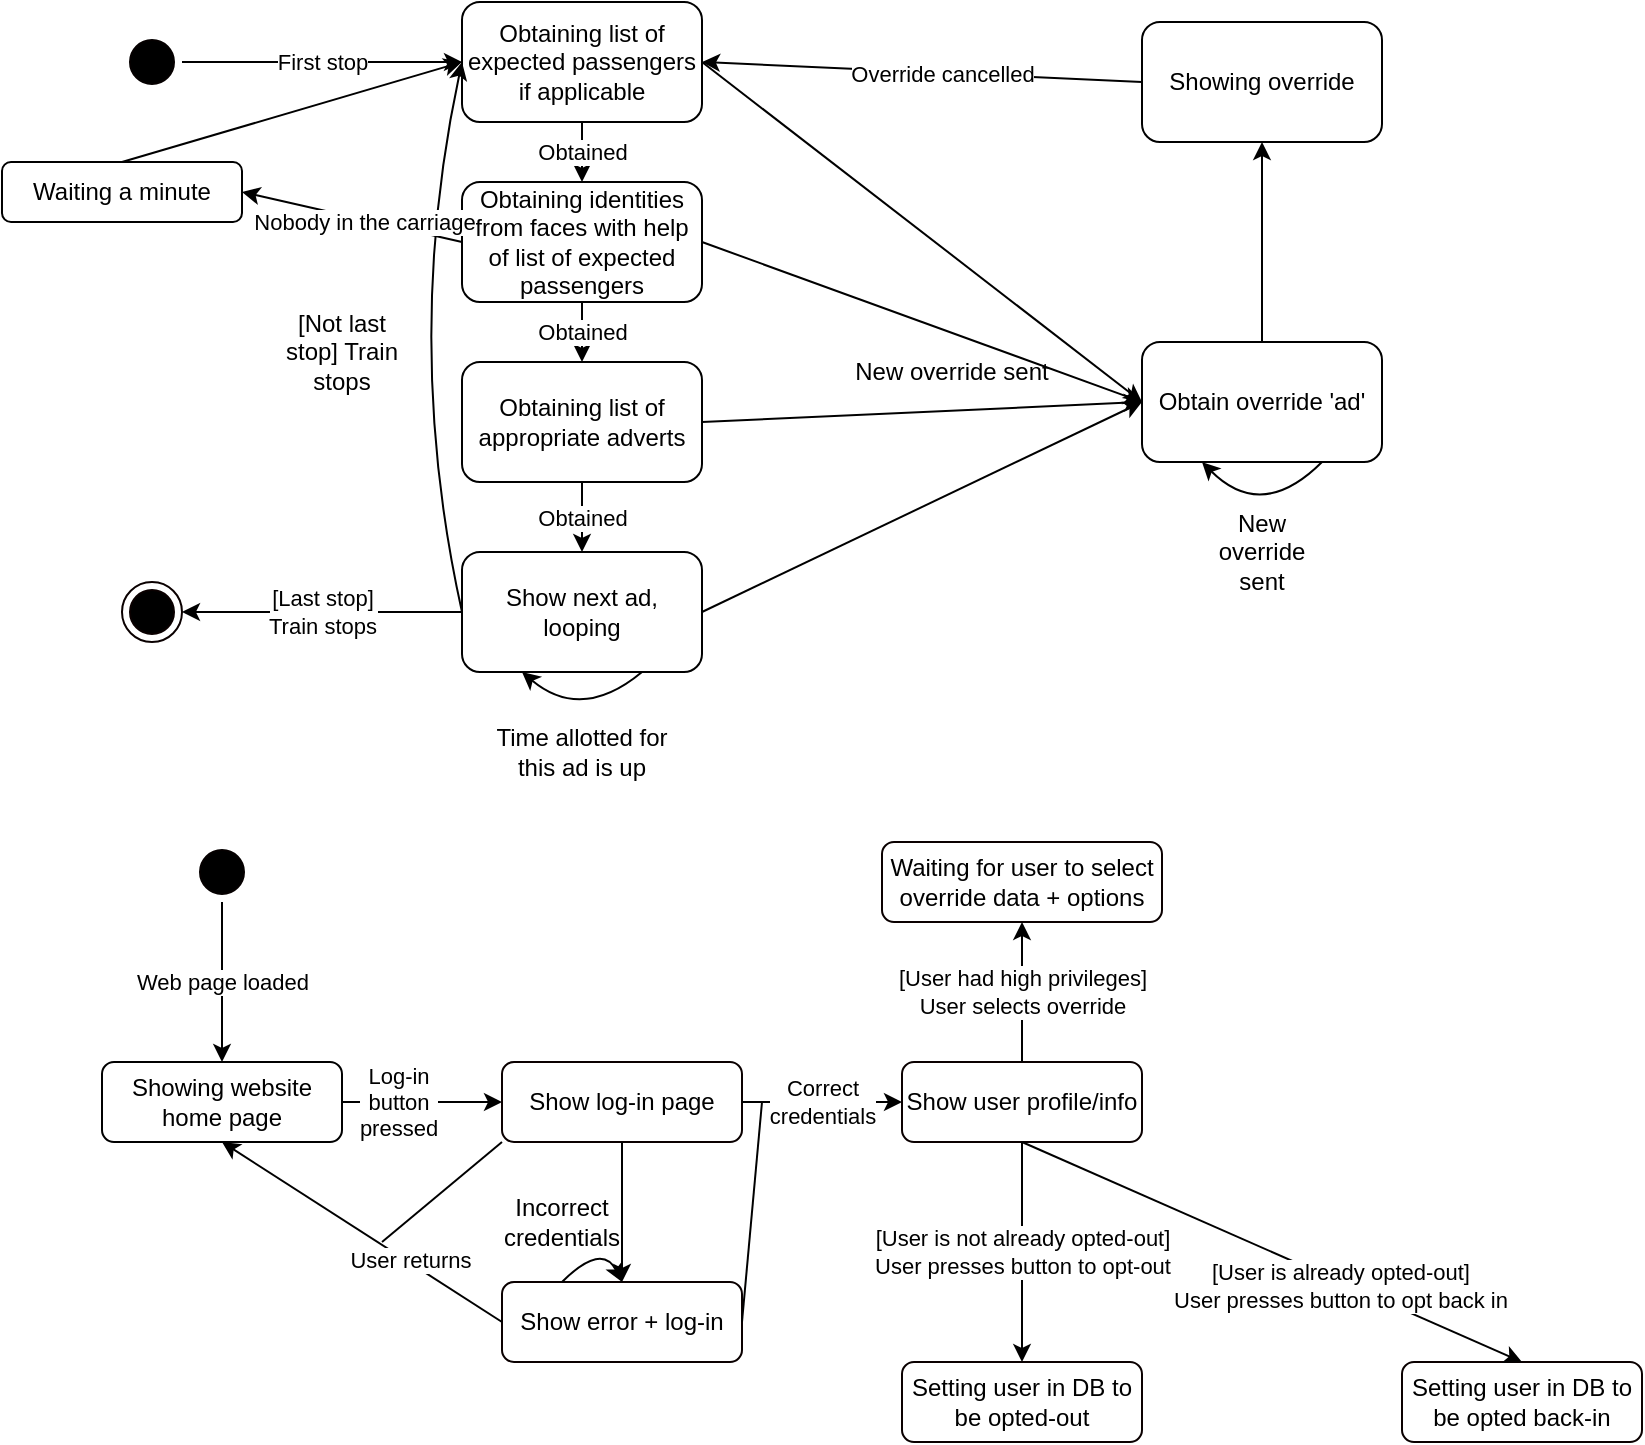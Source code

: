 <mxfile version="20.5.3" type="github">
  <diagram name="Page-1" id="58cdce13-f638-feb5-8d6f-7d28b1aa9fa0">
    <mxGraphModel dx="628" dy="323" grid="1" gridSize="10" guides="1" tooltips="1" connect="1" arrows="1" fold="1" page="1" pageScale="1" pageWidth="1100" pageHeight="850" background="none" math="0" shadow="0">
      <root>
        <mxCell id="0" />
        <mxCell id="1" parent="0" />
        <mxCell id="382b91b5511bd0f7-1" value="" style="ellipse;html=1;shape=startState;fillColor=#000000;strokeColor=#050000;rounded=1;shadow=0;comic=0;labelBackgroundColor=none;fontFamily=Verdana;fontSize=12;fontColor=#000000;align=center;direction=south;" parent="1" vertex="1">
          <mxGeometry x="130" y="165" width="30" height="30" as="geometry" />
        </mxCell>
        <mxCell id="24f968d109e7d6b4-3" value="" style="ellipse;html=1;shape=endState;fillColor=#000000;strokeColor=#0A0000;rounded=1;shadow=0;comic=0;labelBackgroundColor=none;fontFamily=Verdana;fontSize=12;fontColor=#000000;align=center;" parent="1" vertex="1">
          <mxGeometry x="130" y="440" width="30" height="30" as="geometry" />
        </mxCell>
        <mxCell id="vXc-Iob4BYpX87dnZWdg-1" value="&lt;div&gt;Obtaining list of expected passengers if applicable&lt;/div&gt;" style="rounded=1;whiteSpace=wrap;html=1;" vertex="1" parent="1">
          <mxGeometry x="300" y="150" width="120" height="60" as="geometry" />
        </mxCell>
        <mxCell id="vXc-Iob4BYpX87dnZWdg-2" value="Obtaining identities from faces with help of list of expected passengers" style="rounded=1;whiteSpace=wrap;html=1;" vertex="1" parent="1">
          <mxGeometry x="300" y="240" width="120" height="60" as="geometry" />
        </mxCell>
        <mxCell id="vXc-Iob4BYpX87dnZWdg-3" value="Obtained" style="endArrow=classic;html=1;rounded=0;exitX=0.5;exitY=1;exitDx=0;exitDy=0;" edge="1" parent="1" source="vXc-Iob4BYpX87dnZWdg-1" target="vXc-Iob4BYpX87dnZWdg-2">
          <mxGeometry width="50" height="50" relative="1" as="geometry">
            <mxPoint x="360" y="250" as="sourcePoint" />
            <mxPoint x="410" y="200" as="targetPoint" />
          </mxGeometry>
        </mxCell>
        <mxCell id="vXc-Iob4BYpX87dnZWdg-4" value="Obtaining list of appropriate adverts" style="rounded=1;whiteSpace=wrap;html=1;" vertex="1" parent="1">
          <mxGeometry x="300" y="330" width="120" height="60" as="geometry" />
        </mxCell>
        <mxCell id="vXc-Iob4BYpX87dnZWdg-5" value="Obtained" style="endArrow=classic;html=1;rounded=0;exitX=0.5;exitY=1;exitDx=0;exitDy=0;entryX=0.5;entryY=0;entryDx=0;entryDy=0;" edge="1" parent="1" source="vXc-Iob4BYpX87dnZWdg-2" target="vXc-Iob4BYpX87dnZWdg-4">
          <mxGeometry width="50" height="50" relative="1" as="geometry">
            <mxPoint x="350" y="350" as="sourcePoint" />
            <mxPoint x="400" y="300" as="targetPoint" />
          </mxGeometry>
        </mxCell>
        <mxCell id="vXc-Iob4BYpX87dnZWdg-6" value="Show next ad, looping" style="rounded=1;whiteSpace=wrap;html=1;" vertex="1" parent="1">
          <mxGeometry x="300" y="425" width="120" height="60" as="geometry" />
        </mxCell>
        <mxCell id="vXc-Iob4BYpX87dnZWdg-7" value="Showing override" style="rounded=1;whiteSpace=wrap;html=1;" vertex="1" parent="1">
          <mxGeometry x="640" y="160" width="120" height="60" as="geometry" />
        </mxCell>
        <mxCell id="vXc-Iob4BYpX87dnZWdg-8" value="Obtain override &#39;ad&#39;" style="rounded=1;whiteSpace=wrap;html=1;" vertex="1" parent="1">
          <mxGeometry x="640" y="320" width="120" height="60" as="geometry" />
        </mxCell>
        <mxCell id="vXc-Iob4BYpX87dnZWdg-9" value="" style="endArrow=classic;html=1;exitX=0.75;exitY=1;exitDx=0;exitDy=0;entryX=0.25;entryY=1;entryDx=0;entryDy=0;curved=1;" edge="1" parent="1" source="vXc-Iob4BYpX87dnZWdg-6" target="vXc-Iob4BYpX87dnZWdg-6">
          <mxGeometry width="50" height="50" relative="1" as="geometry">
            <mxPoint x="490" y="340" as="sourcePoint" />
            <mxPoint x="540" y="290" as="targetPoint" />
            <Array as="points">
              <mxPoint x="360" y="510" />
            </Array>
          </mxGeometry>
        </mxCell>
        <mxCell id="vXc-Iob4BYpX87dnZWdg-10" value="Time allotted for this ad is up" style="text;html=1;strokeColor=none;fillColor=none;align=center;verticalAlign=middle;whiteSpace=wrap;rounded=0;" vertex="1" parent="1">
          <mxGeometry x="310" y="510" width="100" height="30" as="geometry" />
        </mxCell>
        <mxCell id="vXc-Iob4BYpX87dnZWdg-11" value="" style="endArrow=classic;html=1;curved=1;exitX=0;exitY=0.5;exitDx=0;exitDy=0;entryX=0;entryY=0.5;entryDx=0;entryDy=0;" edge="1" parent="1" source="vXc-Iob4BYpX87dnZWdg-6" target="vXc-Iob4BYpX87dnZWdg-1">
          <mxGeometry width="50" height="50" relative="1" as="geometry">
            <mxPoint x="490" y="370" as="sourcePoint" />
            <mxPoint x="540" y="320" as="targetPoint" />
            <Array as="points">
              <mxPoint x="270" y="320" />
            </Array>
          </mxGeometry>
        </mxCell>
        <mxCell id="vXc-Iob4BYpX87dnZWdg-12" value="[Not last stop] Train stops" style="text;html=1;strokeColor=none;fillColor=none;align=center;verticalAlign=middle;whiteSpace=wrap;rounded=0;" vertex="1" parent="1">
          <mxGeometry x="210" y="300" width="60" height="50" as="geometry" />
        </mxCell>
        <mxCell id="vXc-Iob4BYpX87dnZWdg-13" value="" style="endArrow=classic;html=1;curved=1;exitX=1;exitY=0.5;exitDx=0;exitDy=0;entryX=0;entryY=0.5;entryDx=0;entryDy=0;" edge="1" parent="1" source="vXc-Iob4BYpX87dnZWdg-6" target="vXc-Iob4BYpX87dnZWdg-8">
          <mxGeometry width="50" height="50" relative="1" as="geometry">
            <mxPoint x="490" y="370" as="sourcePoint" />
            <mxPoint x="540" y="320" as="targetPoint" />
          </mxGeometry>
        </mxCell>
        <mxCell id="vXc-Iob4BYpX87dnZWdg-14" value="" style="endArrow=classic;html=1;curved=1;exitX=1;exitY=0.5;exitDx=0;exitDy=0;entryX=0;entryY=0.5;entryDx=0;entryDy=0;" edge="1" parent="1" source="vXc-Iob4BYpX87dnZWdg-4" target="vXc-Iob4BYpX87dnZWdg-8">
          <mxGeometry width="50" height="50" relative="1" as="geometry">
            <mxPoint x="490" y="370" as="sourcePoint" />
            <mxPoint x="540" y="320" as="targetPoint" />
          </mxGeometry>
        </mxCell>
        <mxCell id="vXc-Iob4BYpX87dnZWdg-15" value="Obtained" style="endArrow=classic;html=1;curved=1;exitX=0.5;exitY=1;exitDx=0;exitDy=0;" edge="1" parent="1" source="vXc-Iob4BYpX87dnZWdg-4" target="vXc-Iob4BYpX87dnZWdg-6">
          <mxGeometry width="50" height="50" relative="1" as="geometry">
            <mxPoint x="490" y="370" as="sourcePoint" />
            <mxPoint x="540" y="320" as="targetPoint" />
          </mxGeometry>
        </mxCell>
        <mxCell id="vXc-Iob4BYpX87dnZWdg-16" value="" style="endArrow=classic;html=1;curved=1;exitX=1;exitY=0.5;exitDx=0;exitDy=0;entryX=0;entryY=0.5;entryDx=0;entryDy=0;" edge="1" parent="1" source="vXc-Iob4BYpX87dnZWdg-2" target="vXc-Iob4BYpX87dnZWdg-8">
          <mxGeometry width="50" height="50" relative="1" as="geometry">
            <mxPoint x="490" y="370" as="sourcePoint" />
            <mxPoint x="540" y="320" as="targetPoint" />
          </mxGeometry>
        </mxCell>
        <mxCell id="vXc-Iob4BYpX87dnZWdg-17" value="" style="endArrow=classic;html=1;curved=1;exitX=1;exitY=0.5;exitDx=0;exitDy=0;entryX=0;entryY=0.5;entryDx=0;entryDy=0;" edge="1" parent="1" source="vXc-Iob4BYpX87dnZWdg-1" target="vXc-Iob4BYpX87dnZWdg-8">
          <mxGeometry width="50" height="50" relative="1" as="geometry">
            <mxPoint x="490" y="370" as="sourcePoint" />
            <mxPoint x="540" y="320" as="targetPoint" />
          </mxGeometry>
        </mxCell>
        <mxCell id="vXc-Iob4BYpX87dnZWdg-18" value="" style="endArrow=classic;html=1;curved=1;exitX=0.5;exitY=0;exitDx=0;exitDy=0;entryX=0.5;entryY=1;entryDx=0;entryDy=0;" edge="1" parent="1" source="vXc-Iob4BYpX87dnZWdg-8" target="vXc-Iob4BYpX87dnZWdg-7">
          <mxGeometry width="50" height="50" relative="1" as="geometry">
            <mxPoint x="490" y="370" as="sourcePoint" />
            <mxPoint x="540" y="320" as="targetPoint" />
          </mxGeometry>
        </mxCell>
        <mxCell id="vXc-Iob4BYpX87dnZWdg-19" value="New override sent" style="text;html=1;strokeColor=none;fillColor=none;align=center;verticalAlign=middle;whiteSpace=wrap;rounded=0;" vertex="1" parent="1">
          <mxGeometry x="490" y="320" width="110" height="30" as="geometry" />
        </mxCell>
        <mxCell id="vXc-Iob4BYpX87dnZWdg-20" value="" style="endArrow=classic;html=1;curved=1;exitX=0.75;exitY=1;exitDx=0;exitDy=0;entryX=0.25;entryY=1;entryDx=0;entryDy=0;" edge="1" parent="1" source="vXc-Iob4BYpX87dnZWdg-8" target="vXc-Iob4BYpX87dnZWdg-8">
          <mxGeometry width="50" height="50" relative="1" as="geometry">
            <mxPoint x="490" y="370" as="sourcePoint" />
            <mxPoint x="540" y="320" as="targetPoint" />
            <Array as="points">
              <mxPoint x="700" y="410" />
            </Array>
          </mxGeometry>
        </mxCell>
        <mxCell id="vXc-Iob4BYpX87dnZWdg-21" value="New override sent" style="text;html=1;strokeColor=none;fillColor=none;align=center;verticalAlign=middle;whiteSpace=wrap;rounded=0;" vertex="1" parent="1">
          <mxGeometry x="670" y="410" width="60" height="30" as="geometry" />
        </mxCell>
        <mxCell id="vXc-Iob4BYpX87dnZWdg-22" value="" style="endArrow=classic;html=1;curved=1;exitX=0;exitY=0.5;exitDx=0;exitDy=0;entryX=1;entryY=0.5;entryDx=0;entryDy=0;" edge="1" parent="1" source="vXc-Iob4BYpX87dnZWdg-7" target="vXc-Iob4BYpX87dnZWdg-1">
          <mxGeometry width="50" height="50" relative="1" as="geometry">
            <mxPoint x="490" y="370" as="sourcePoint" />
            <mxPoint x="540" y="320" as="targetPoint" />
          </mxGeometry>
        </mxCell>
        <mxCell id="vXc-Iob4BYpX87dnZWdg-23" value="Override cancelled" style="edgeLabel;html=1;align=center;verticalAlign=middle;resizable=0;points=[];" vertex="1" connectable="0" parent="vXc-Iob4BYpX87dnZWdg-22">
          <mxGeometry x="-0.091" relative="1" as="geometry">
            <mxPoint as="offset" />
          </mxGeometry>
        </mxCell>
        <mxCell id="vXc-Iob4BYpX87dnZWdg-27" value="First stop" style="endArrow=classic;html=1;curved=1;exitX=0.5;exitY=0;exitDx=0;exitDy=0;entryX=0;entryY=0.5;entryDx=0;entryDy=0;" edge="1" parent="1" source="382b91b5511bd0f7-1" target="vXc-Iob4BYpX87dnZWdg-1">
          <mxGeometry width="50" height="50" relative="1" as="geometry">
            <mxPoint x="490" y="370" as="sourcePoint" />
            <mxPoint x="540" y="320" as="targetPoint" />
          </mxGeometry>
        </mxCell>
        <mxCell id="vXc-Iob4BYpX87dnZWdg-28" value="&lt;div&gt;[Last stop]&lt;/div&gt;&lt;div&gt;Train stops&lt;/div&gt;" style="endArrow=classic;html=1;curved=1;entryX=1;entryY=0.5;entryDx=0;entryDy=0;exitX=0;exitY=0.5;exitDx=0;exitDy=0;" edge="1" parent="1" source="vXc-Iob4BYpX87dnZWdg-6" target="24f968d109e7d6b4-3">
          <mxGeometry width="50" height="50" relative="1" as="geometry">
            <mxPoint x="260" y="490" as="sourcePoint" />
            <mxPoint x="540" y="320" as="targetPoint" />
          </mxGeometry>
        </mxCell>
        <mxCell id="vXc-Iob4BYpX87dnZWdg-29" value="Waiting a minute" style="rounded=1;whiteSpace=wrap;html=1;" vertex="1" parent="1">
          <mxGeometry x="70" y="230" width="120" height="30" as="geometry" />
        </mxCell>
        <mxCell id="vXc-Iob4BYpX87dnZWdg-30" value="" style="endArrow=classic;html=1;curved=1;exitX=0;exitY=0.5;exitDx=0;exitDy=0;entryX=1;entryY=0.5;entryDx=0;entryDy=0;" edge="1" parent="1" source="vXc-Iob4BYpX87dnZWdg-2" target="vXc-Iob4BYpX87dnZWdg-29">
          <mxGeometry width="50" height="50" relative="1" as="geometry">
            <mxPoint x="490" y="370" as="sourcePoint" />
            <mxPoint x="540" y="320" as="targetPoint" />
          </mxGeometry>
        </mxCell>
        <mxCell id="vXc-Iob4BYpX87dnZWdg-31" value="Nobody in the carriage" style="edgeLabel;html=1;align=center;verticalAlign=middle;resizable=0;points=[];" vertex="1" connectable="0" parent="vXc-Iob4BYpX87dnZWdg-30">
          <mxGeometry x="-0.114" y="1" relative="1" as="geometry">
            <mxPoint as="offset" />
          </mxGeometry>
        </mxCell>
        <mxCell id="vXc-Iob4BYpX87dnZWdg-32" value="" style="endArrow=classic;html=1;curved=1;exitX=0.5;exitY=0;exitDx=0;exitDy=0;entryX=0;entryY=0.5;entryDx=0;entryDy=0;" edge="1" parent="1" source="vXc-Iob4BYpX87dnZWdg-29" target="vXc-Iob4BYpX87dnZWdg-1">
          <mxGeometry width="50" height="50" relative="1" as="geometry">
            <mxPoint x="490" y="370" as="sourcePoint" />
            <mxPoint x="540" y="320" as="targetPoint" />
          </mxGeometry>
        </mxCell>
        <mxCell id="vXc-Iob4BYpX87dnZWdg-35" value="Showing website home page" style="rounded=1;whiteSpace=wrap;html=1;" vertex="1" parent="1">
          <mxGeometry x="120" y="680" width="120" height="40" as="geometry" />
        </mxCell>
        <mxCell id="vXc-Iob4BYpX87dnZWdg-36" value="" style="ellipse;html=1;shape=startState;fillColor=#000000;strokeColor=#050000;rounded=1;shadow=0;comic=0;labelBackgroundColor=none;fontFamily=Verdana;fontSize=12;fontColor=#000000;align=center;direction=south;" vertex="1" parent="1">
          <mxGeometry x="165" y="570" width="30" height="30" as="geometry" />
        </mxCell>
        <mxCell id="vXc-Iob4BYpX87dnZWdg-37" value="Web page loaded" style="endArrow=classic;html=1;curved=1;exitX=1;exitY=0.5;exitDx=0;exitDy=0;entryX=0.5;entryY=0;entryDx=0;entryDy=0;" edge="1" parent="1" source="vXc-Iob4BYpX87dnZWdg-36" target="vXc-Iob4BYpX87dnZWdg-35">
          <mxGeometry width="50" height="50" relative="1" as="geometry">
            <mxPoint x="490" y="520" as="sourcePoint" />
            <mxPoint x="540" y="470" as="targetPoint" />
          </mxGeometry>
        </mxCell>
        <mxCell id="vXc-Iob4BYpX87dnZWdg-39" value="" style="endArrow=classic;html=1;curved=1;exitX=1;exitY=0.5;exitDx=0;exitDy=0;entryX=0;entryY=0.5;entryDx=0;entryDy=0;" edge="1" parent="1" source="vXc-Iob4BYpX87dnZWdg-35" target="vXc-Iob4BYpX87dnZWdg-41">
          <mxGeometry width="50" height="50" relative="1" as="geometry">
            <mxPoint x="490" y="640" as="sourcePoint" />
            <mxPoint x="280" y="675" as="targetPoint" />
          </mxGeometry>
        </mxCell>
        <mxCell id="vXc-Iob4BYpX87dnZWdg-46" value="&lt;div&gt;Log-in&lt;/div&gt;&lt;div&gt;button&lt;/div&gt;&lt;div&gt;pressed&lt;br&gt;&lt;/div&gt;" style="edgeLabel;html=1;align=center;verticalAlign=middle;resizable=0;points=[];" vertex="1" connectable="0" parent="vXc-Iob4BYpX87dnZWdg-39">
          <mxGeometry x="0.429" y="1" relative="1" as="geometry">
            <mxPoint x="-29" y="1" as="offset" />
          </mxGeometry>
        </mxCell>
        <mxCell id="vXc-Iob4BYpX87dnZWdg-40" value="Show user profile/info" style="rounded=1;whiteSpace=wrap;html=1;strokeColor=#0A0000;" vertex="1" parent="1">
          <mxGeometry x="520" y="680" width="120" height="40" as="geometry" />
        </mxCell>
        <mxCell id="vXc-Iob4BYpX87dnZWdg-41" value="Show log-in page" style="rounded=1;whiteSpace=wrap;html=1;strokeColor=#0A0000;" vertex="1" parent="1">
          <mxGeometry x="320" y="680" width="120" height="40" as="geometry" />
        </mxCell>
        <mxCell id="vXc-Iob4BYpX87dnZWdg-42" value="Show error + log-in" style="rounded=1;whiteSpace=wrap;html=1;strokeColor=#0A0000;" vertex="1" parent="1">
          <mxGeometry x="320" y="790" width="120" height="40" as="geometry" />
        </mxCell>
        <mxCell id="vXc-Iob4BYpX87dnZWdg-43" value="" style="endArrow=classic;html=1;curved=1;exitX=1;exitY=0.5;exitDx=0;exitDy=0;entryX=0;entryY=0.5;entryDx=0;entryDy=0;" edge="1" parent="1" source="vXc-Iob4BYpX87dnZWdg-41" target="vXc-Iob4BYpX87dnZWdg-40">
          <mxGeometry width="50" height="50" relative="1" as="geometry">
            <mxPoint x="390" y="730" as="sourcePoint" />
            <mxPoint x="540" y="680" as="targetPoint" />
          </mxGeometry>
        </mxCell>
        <mxCell id="vXc-Iob4BYpX87dnZWdg-44" value="&lt;div&gt;Correct&lt;br&gt;&lt;/div&gt;&lt;div&gt;credentials&lt;/div&gt;" style="edgeLabel;html=1;align=center;verticalAlign=middle;resizable=0;points=[];" vertex="1" connectable="0" parent="vXc-Iob4BYpX87dnZWdg-43">
          <mxGeometry x="-0.355" y="-1" relative="1" as="geometry">
            <mxPoint x="14" y="-1" as="offset" />
          </mxGeometry>
        </mxCell>
        <mxCell id="vXc-Iob4BYpX87dnZWdg-47" value="" style="endArrow=classic;html=1;curved=1;exitX=0.5;exitY=1;exitDx=0;exitDy=0;entryX=0.5;entryY=0;entryDx=0;entryDy=0;" edge="1" parent="1" source="vXc-Iob4BYpX87dnZWdg-41" target="vXc-Iob4BYpX87dnZWdg-42">
          <mxGeometry width="50" height="50" relative="1" as="geometry">
            <mxPoint x="390" y="730" as="sourcePoint" />
            <mxPoint x="440" y="680" as="targetPoint" />
          </mxGeometry>
        </mxCell>
        <mxCell id="vXc-Iob4BYpX87dnZWdg-49" value="" style="endArrow=none;html=1;curved=1;exitX=1;exitY=0.5;exitDx=0;exitDy=0;" edge="1" parent="1" source="vXc-Iob4BYpX87dnZWdg-42">
          <mxGeometry width="50" height="50" relative="1" as="geometry">
            <mxPoint x="370" y="800" as="sourcePoint" />
            <mxPoint x="450" y="700" as="targetPoint" />
          </mxGeometry>
        </mxCell>
        <mxCell id="vXc-Iob4BYpX87dnZWdg-50" value="" style="endArrow=classic;html=1;curved=1;exitX=0.25;exitY=0;exitDx=0;exitDy=0;entryX=0.5;entryY=0;entryDx=0;entryDy=0;" edge="1" parent="1" source="vXc-Iob4BYpX87dnZWdg-42" target="vXc-Iob4BYpX87dnZWdg-42">
          <mxGeometry width="50" height="50" relative="1" as="geometry">
            <mxPoint x="370" y="800" as="sourcePoint" />
            <mxPoint x="380" y="760" as="targetPoint" />
            <Array as="points">
              <mxPoint x="370" y="770" />
            </Array>
          </mxGeometry>
        </mxCell>
        <mxCell id="vXc-Iob4BYpX87dnZWdg-51" value="&lt;div&gt;Incorrect&lt;/div&gt;&lt;div&gt;credentials&lt;br&gt;&lt;/div&gt;" style="text;html=1;strokeColor=none;fillColor=none;align=center;verticalAlign=middle;whiteSpace=wrap;rounded=0;" vertex="1" parent="1">
          <mxGeometry x="320" y="740" width="60" height="40" as="geometry" />
        </mxCell>
        <mxCell id="vXc-Iob4BYpX87dnZWdg-54" value="" style="endArrow=classic;html=1;curved=1;entryX=0.5;entryY=1;entryDx=0;entryDy=0;exitX=0;exitY=0.5;exitDx=0;exitDy=0;" edge="1" parent="1" source="vXc-Iob4BYpX87dnZWdg-42" target="vXc-Iob4BYpX87dnZWdg-35">
          <mxGeometry width="50" height="50" relative="1" as="geometry">
            <mxPoint x="320" y="730" as="sourcePoint" />
            <mxPoint x="370" y="680" as="targetPoint" />
          </mxGeometry>
        </mxCell>
        <mxCell id="vXc-Iob4BYpX87dnZWdg-55" value="User returns" style="edgeLabel;html=1;align=center;verticalAlign=middle;resizable=0;points=[];" vertex="1" connectable="0" parent="vXc-Iob4BYpX87dnZWdg-54">
          <mxGeometry x="-0.331" y="-1" relative="1" as="geometry">
            <mxPoint as="offset" />
          </mxGeometry>
        </mxCell>
        <mxCell id="vXc-Iob4BYpX87dnZWdg-57" value="" style="endArrow=none;html=1;curved=1;exitX=0;exitY=1;exitDx=0;exitDy=0;" edge="1" parent="1" source="vXc-Iob4BYpX87dnZWdg-41">
          <mxGeometry width="50" height="50" relative="1" as="geometry">
            <mxPoint x="320" y="730" as="sourcePoint" />
            <mxPoint x="260" y="770" as="targetPoint" />
          </mxGeometry>
        </mxCell>
        <mxCell id="vXc-Iob4BYpX87dnZWdg-58" value="Setting user in DB to be opted-out" style="rounded=1;whiteSpace=wrap;html=1;strokeColor=#0A0000;" vertex="1" parent="1">
          <mxGeometry x="520" y="830" width="120" height="40" as="geometry" />
        </mxCell>
        <mxCell id="vXc-Iob4BYpX87dnZWdg-59" value="Setting user in DB to be opted back-in" style="rounded=1;whiteSpace=wrap;html=1;strokeColor=#0A0000;" vertex="1" parent="1">
          <mxGeometry x="770" y="830" width="120" height="40" as="geometry" />
        </mxCell>
        <mxCell id="vXc-Iob4BYpX87dnZWdg-60" value="&lt;div&gt;[User is not already opted-out]&lt;/div&gt;&lt;div&gt;User presses button to opt-out&lt;br&gt;&lt;/div&gt;" style="endArrow=classic;html=1;curved=1;exitX=0.5;exitY=1;exitDx=0;exitDy=0;entryX=0.5;entryY=0;entryDx=0;entryDy=0;" edge="1" parent="1" source="vXc-Iob4BYpX87dnZWdg-40" target="vXc-Iob4BYpX87dnZWdg-58">
          <mxGeometry width="50" height="50" relative="1" as="geometry">
            <mxPoint x="570" y="810" as="sourcePoint" />
            <mxPoint x="620" y="760" as="targetPoint" />
          </mxGeometry>
        </mxCell>
        <mxCell id="vXc-Iob4BYpX87dnZWdg-61" value="" style="endArrow=classic;html=1;curved=1;exitX=0.5;exitY=1;exitDx=0;exitDy=0;entryX=0.5;entryY=0;entryDx=0;entryDy=0;" edge="1" parent="1" source="vXc-Iob4BYpX87dnZWdg-40" target="vXc-Iob4BYpX87dnZWdg-59">
          <mxGeometry width="50" height="50" relative="1" as="geometry">
            <mxPoint x="570" y="810" as="sourcePoint" />
            <mxPoint x="620" y="760" as="targetPoint" />
          </mxGeometry>
        </mxCell>
        <mxCell id="vXc-Iob4BYpX87dnZWdg-64" value="&lt;div&gt;[User is already opted-out]&lt;/div&gt;&lt;div&gt;User presses button to opt back in&lt;br&gt;&lt;/div&gt;" style="edgeLabel;html=1;align=center;verticalAlign=middle;resizable=0;points=[];" vertex="1" connectable="0" parent="vXc-Iob4BYpX87dnZWdg-61">
          <mxGeometry x="0.273" y="-2" relative="1" as="geometry">
            <mxPoint as="offset" />
          </mxGeometry>
        </mxCell>
        <mxCell id="vXc-Iob4BYpX87dnZWdg-62" value="Waiting for user to select override data + options" style="rounded=1;whiteSpace=wrap;html=1;strokeColor=#0A0000;" vertex="1" parent="1">
          <mxGeometry x="510" y="570" width="140" height="40" as="geometry" />
        </mxCell>
        <mxCell id="vXc-Iob4BYpX87dnZWdg-63" value="&lt;div&gt;[User had high privileges]&lt;/div&gt;&lt;div&gt;User selects override&lt;br&gt;&lt;/div&gt;" style="endArrow=classic;html=1;curved=1;exitX=0.5;exitY=0;exitDx=0;exitDy=0;entryX=0.5;entryY=1;entryDx=0;entryDy=0;" edge="1" parent="1" source="vXc-Iob4BYpX87dnZWdg-40" target="vXc-Iob4BYpX87dnZWdg-62">
          <mxGeometry width="50" height="50" relative="1" as="geometry">
            <mxPoint x="600" y="770" as="sourcePoint" />
            <mxPoint x="650" y="720" as="targetPoint" />
          </mxGeometry>
        </mxCell>
      </root>
    </mxGraphModel>
  </diagram>
</mxfile>
